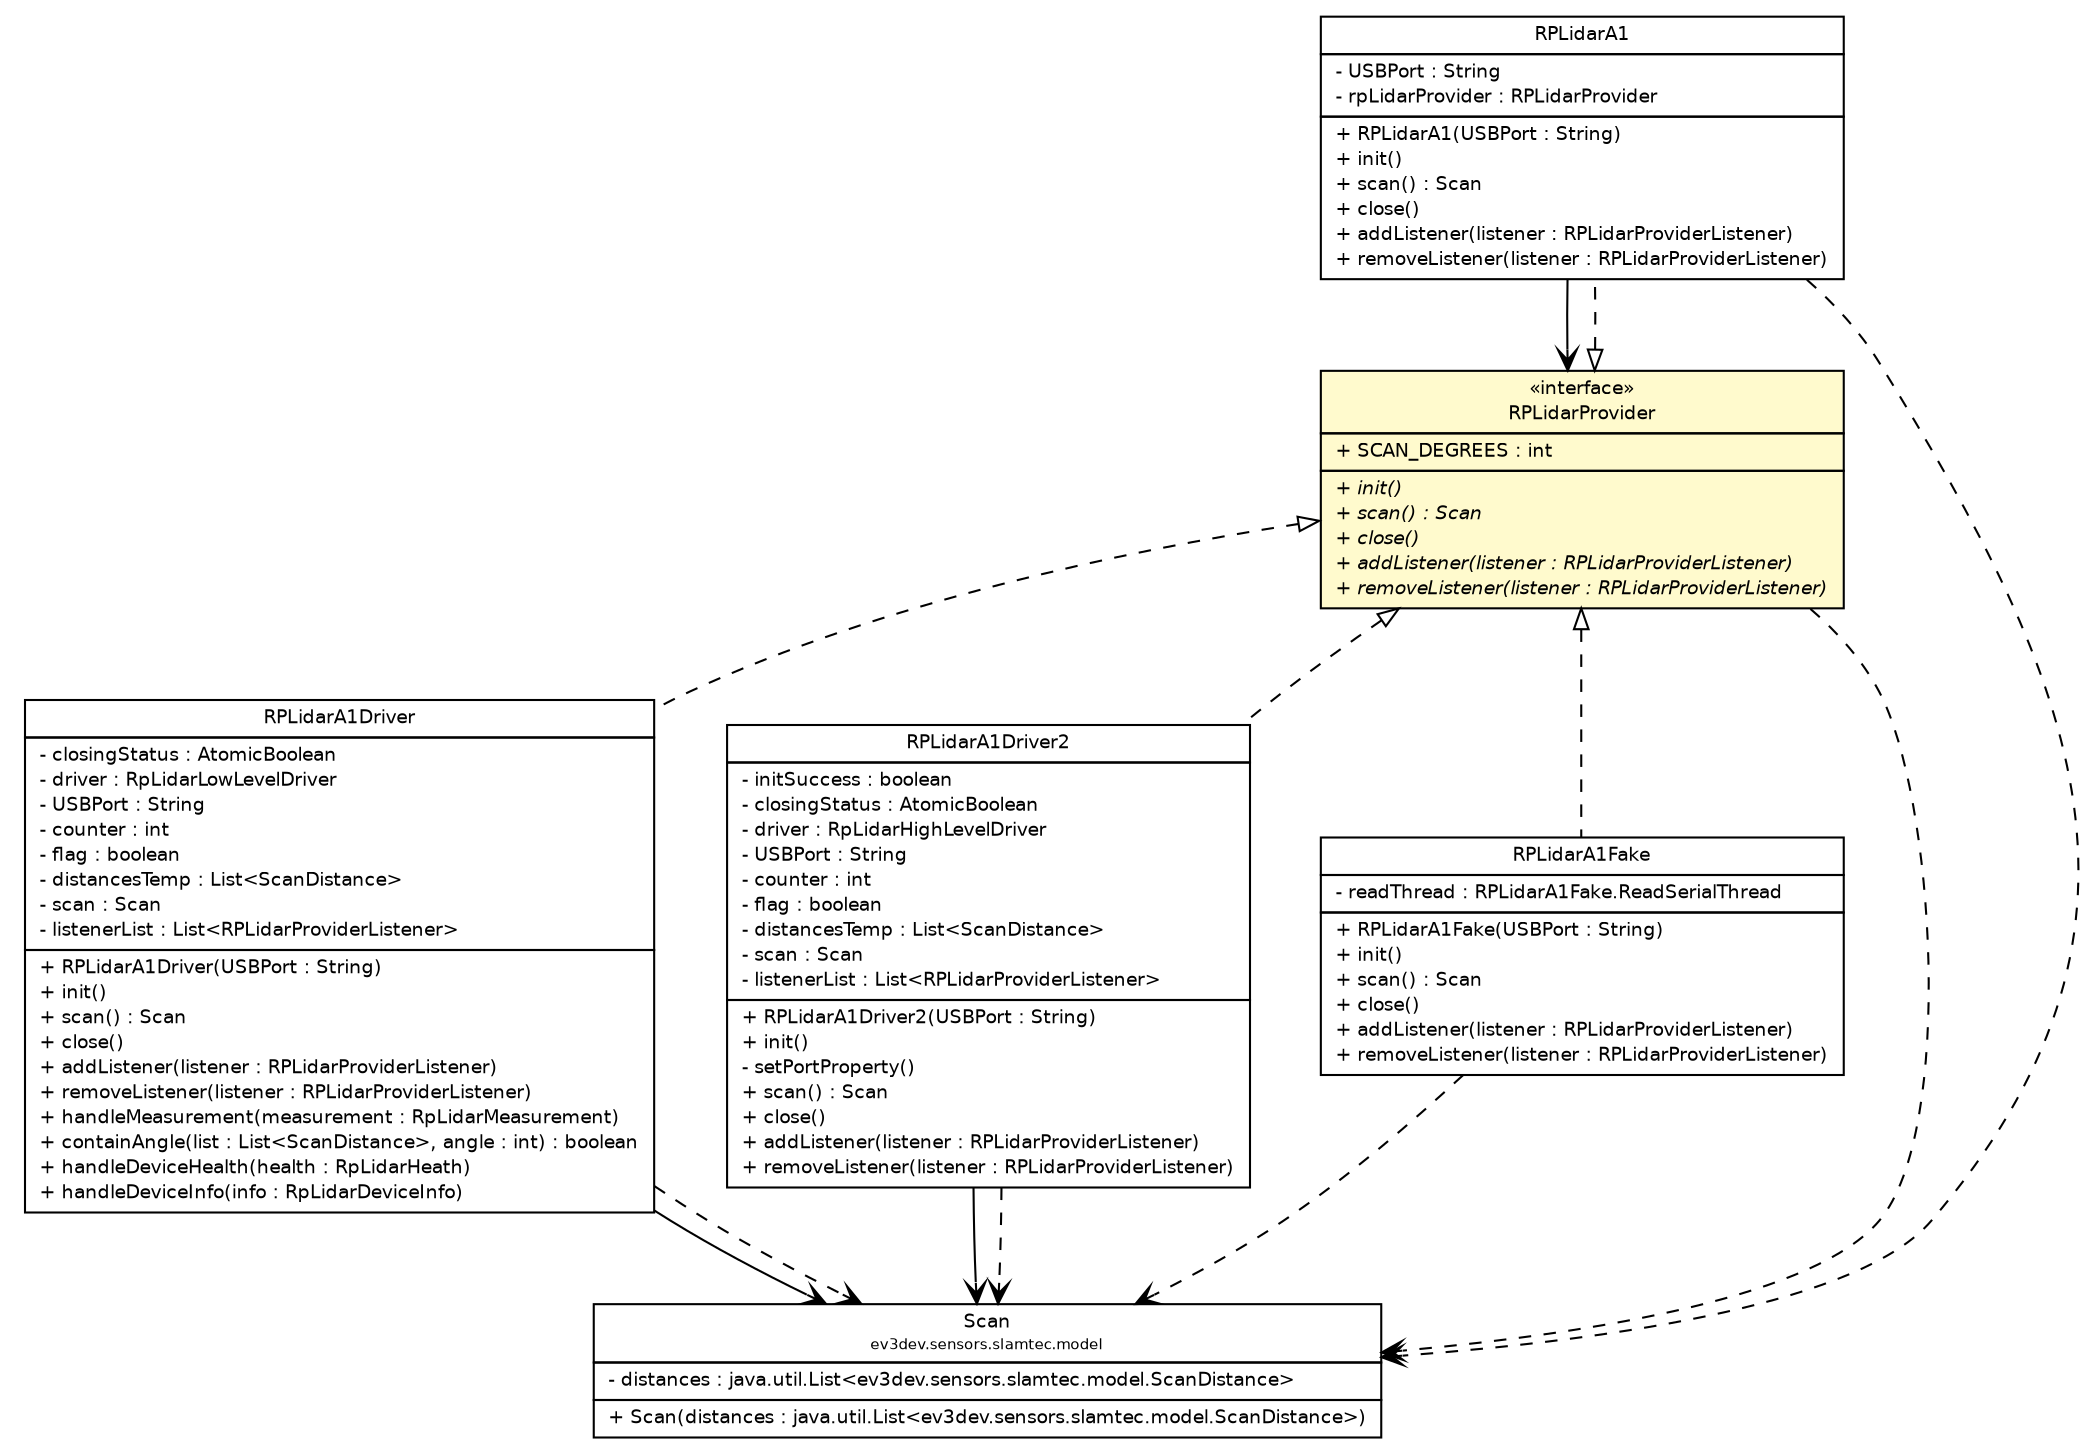 #!/usr/local/bin/dot
#
# Class diagram 
# Generated by UMLGraph version R5_6-24-gf6e263 (http://www.umlgraph.org/)
#

digraph G {
	edge [fontname="Helvetica",fontsize=10,labelfontname="Helvetica",labelfontsize=10];
	node [fontname="Helvetica",fontsize=10,shape=plaintext];
	nodesep=0.25;
	ranksep=0.5;
	// ev3dev.sensors.slamtec.RPLidarA1
	c1044 [label=<<table title="ev3dev.sensors.slamtec.RPLidarA1" border="0" cellborder="1" cellspacing="0" cellpadding="2" port="p" href="./RPLidarA1.html">
		<tr><td><table border="0" cellspacing="0" cellpadding="1">
<tr><td align="center" balign="center"> RPLidarA1 </td></tr>
		</table></td></tr>
		<tr><td><table border="0" cellspacing="0" cellpadding="1">
<tr><td align="left" balign="left"> - USBPort : String </td></tr>
<tr><td align="left" balign="left"> - rpLidarProvider : RPLidarProvider </td></tr>
		</table></td></tr>
		<tr><td><table border="0" cellspacing="0" cellpadding="1">
<tr><td align="left" balign="left"> + RPLidarA1(USBPort : String) </td></tr>
<tr><td align="left" balign="left"> + init() </td></tr>
<tr><td align="left" balign="left"> + scan() : Scan </td></tr>
<tr><td align="left" balign="left"> + close() </td></tr>
<tr><td align="left" balign="left"> + addListener(listener : RPLidarProviderListener) </td></tr>
<tr><td align="left" balign="left"> + removeListener(listener : RPLidarProviderListener) </td></tr>
		</table></td></tr>
		</table>>, URL="./RPLidarA1.html", fontname="Helvetica", fontcolor="black", fontsize=9.0];
	// ev3dev.sensors.slamtec.RPLidarA1Driver
	c1045 [label=<<table title="ev3dev.sensors.slamtec.RPLidarA1Driver" border="0" cellborder="1" cellspacing="0" cellpadding="2" port="p" href="./RPLidarA1Driver.html">
		<tr><td><table border="0" cellspacing="0" cellpadding="1">
<tr><td align="center" balign="center"> RPLidarA1Driver </td></tr>
		</table></td></tr>
		<tr><td><table border="0" cellspacing="0" cellpadding="1">
<tr><td align="left" balign="left"> - closingStatus : AtomicBoolean </td></tr>
<tr><td align="left" balign="left"> - driver : RpLidarLowLevelDriver </td></tr>
<tr><td align="left" balign="left"> - USBPort : String </td></tr>
<tr><td align="left" balign="left"> - counter : int </td></tr>
<tr><td align="left" balign="left"> - flag : boolean </td></tr>
<tr><td align="left" balign="left"> - distancesTemp : List&lt;ScanDistance&gt; </td></tr>
<tr><td align="left" balign="left"> - scan : Scan </td></tr>
<tr><td align="left" balign="left"> - listenerList : List&lt;RPLidarProviderListener&gt; </td></tr>
		</table></td></tr>
		<tr><td><table border="0" cellspacing="0" cellpadding="1">
<tr><td align="left" balign="left"> + RPLidarA1Driver(USBPort : String) </td></tr>
<tr><td align="left" balign="left"> + init() </td></tr>
<tr><td align="left" balign="left"> + scan() : Scan </td></tr>
<tr><td align="left" balign="left"> + close() </td></tr>
<tr><td align="left" balign="left"> + addListener(listener : RPLidarProviderListener) </td></tr>
<tr><td align="left" balign="left"> + removeListener(listener : RPLidarProviderListener) </td></tr>
<tr><td align="left" balign="left"> + handleMeasurement(measurement : RpLidarMeasurement) </td></tr>
<tr><td align="left" balign="left"> + containAngle(list : List&lt;ScanDistance&gt;, angle : int) : boolean </td></tr>
<tr><td align="left" balign="left"> + handleDeviceHealth(health : RpLidarHeath) </td></tr>
<tr><td align="left" balign="left"> + handleDeviceInfo(info : RpLidarDeviceInfo) </td></tr>
		</table></td></tr>
		</table>>, URL="./RPLidarA1Driver.html", fontname="Helvetica", fontcolor="black", fontsize=9.0];
	// ev3dev.sensors.slamtec.RPLidarA1Driver2
	c1046 [label=<<table title="ev3dev.sensors.slamtec.RPLidarA1Driver2" border="0" cellborder="1" cellspacing="0" cellpadding="2" port="p" href="./RPLidarA1Driver2.html">
		<tr><td><table border="0" cellspacing="0" cellpadding="1">
<tr><td align="center" balign="center"> RPLidarA1Driver2 </td></tr>
		</table></td></tr>
		<tr><td><table border="0" cellspacing="0" cellpadding="1">
<tr><td align="left" balign="left"> - initSuccess : boolean </td></tr>
<tr><td align="left" balign="left"> - closingStatus : AtomicBoolean </td></tr>
<tr><td align="left" balign="left"> - driver : RpLidarHighLevelDriver </td></tr>
<tr><td align="left" balign="left"> - USBPort : String </td></tr>
<tr><td align="left" balign="left"> - counter : int </td></tr>
<tr><td align="left" balign="left"> - flag : boolean </td></tr>
<tr><td align="left" balign="left"> - distancesTemp : List&lt;ScanDistance&gt; </td></tr>
<tr><td align="left" balign="left"> - scan : Scan </td></tr>
<tr><td align="left" balign="left"> - listenerList : List&lt;RPLidarProviderListener&gt; </td></tr>
		</table></td></tr>
		<tr><td><table border="0" cellspacing="0" cellpadding="1">
<tr><td align="left" balign="left"> + RPLidarA1Driver2(USBPort : String) </td></tr>
<tr><td align="left" balign="left"> + init() </td></tr>
<tr><td align="left" balign="left"> - setPortProperty() </td></tr>
<tr><td align="left" balign="left"> + scan() : Scan </td></tr>
<tr><td align="left" balign="left"> + close() </td></tr>
<tr><td align="left" balign="left"> + addListener(listener : RPLidarProviderListener) </td></tr>
<tr><td align="left" balign="left"> + removeListener(listener : RPLidarProviderListener) </td></tr>
		</table></td></tr>
		</table>>, URL="./RPLidarA1Driver2.html", fontname="Helvetica", fontcolor="black", fontsize=9.0];
	// ev3dev.sensors.slamtec.RPLidarA1Fake
	c1048 [label=<<table title="ev3dev.sensors.slamtec.RPLidarA1Fake" border="0" cellborder="1" cellspacing="0" cellpadding="2" port="p" href="./RPLidarA1Fake.html">
		<tr><td><table border="0" cellspacing="0" cellpadding="1">
<tr><td align="center" balign="center"> RPLidarA1Fake </td></tr>
		</table></td></tr>
		<tr><td><table border="0" cellspacing="0" cellpadding="1">
<tr><td align="left" balign="left"> - readThread : RPLidarA1Fake.ReadSerialThread </td></tr>
		</table></td></tr>
		<tr><td><table border="0" cellspacing="0" cellpadding="1">
<tr><td align="left" balign="left"> + RPLidarA1Fake(USBPort : String) </td></tr>
<tr><td align="left" balign="left"> + init() </td></tr>
<tr><td align="left" balign="left"> + scan() : Scan </td></tr>
<tr><td align="left" balign="left"> + close() </td></tr>
<tr><td align="left" balign="left"> + addListener(listener : RPLidarProviderListener) </td></tr>
<tr><td align="left" balign="left"> + removeListener(listener : RPLidarProviderListener) </td></tr>
		</table></td></tr>
		</table>>, URL="./RPLidarA1Fake.html", fontname="Helvetica", fontcolor="black", fontsize=9.0];
	// ev3dev.sensors.slamtec.RPLidarProvider
	c1051 [label=<<table title="ev3dev.sensors.slamtec.RPLidarProvider" border="0" cellborder="1" cellspacing="0" cellpadding="2" port="p" bgcolor="lemonChiffon" href="./RPLidarProvider.html">
		<tr><td><table border="0" cellspacing="0" cellpadding="1">
<tr><td align="center" balign="center"> &#171;interface&#187; </td></tr>
<tr><td align="center" balign="center"> RPLidarProvider </td></tr>
		</table></td></tr>
		<tr><td><table border="0" cellspacing="0" cellpadding="1">
<tr><td align="left" balign="left"> + SCAN_DEGREES : int </td></tr>
		</table></td></tr>
		<tr><td><table border="0" cellspacing="0" cellpadding="1">
<tr><td align="left" balign="left"><font face="Helvetica-Oblique" point-size="9.0"> + init() </font></td></tr>
<tr><td align="left" balign="left"><font face="Helvetica-Oblique" point-size="9.0"> + scan() : Scan </font></td></tr>
<tr><td align="left" balign="left"><font face="Helvetica-Oblique" point-size="9.0"> + close() </font></td></tr>
<tr><td align="left" balign="left"><font face="Helvetica-Oblique" point-size="9.0"> + addListener(listener : RPLidarProviderListener) </font></td></tr>
<tr><td align="left" balign="left"><font face="Helvetica-Oblique" point-size="9.0"> + removeListener(listener : RPLidarProviderListener) </font></td></tr>
		</table></td></tr>
		</table>>, URL="./RPLidarProvider.html", fontname="Helvetica", fontcolor="black", fontsize=9.0];
	// ev3dev.sensors.slamtec.model.Scan
	c1053 [label=<<table title="ev3dev.sensors.slamtec.model.Scan" border="0" cellborder="1" cellspacing="0" cellpadding="2" port="p" href="./model/Scan.html">
		<tr><td><table border="0" cellspacing="0" cellpadding="1">
<tr><td align="center" balign="center"> Scan </td></tr>
<tr><td align="center" balign="center"><font point-size="7.0"> ev3dev.sensors.slamtec.model </font></td></tr>
		</table></td></tr>
		<tr><td><table border="0" cellspacing="0" cellpadding="1">
<tr><td align="left" balign="left"> - distances : java.util.List&lt;ev3dev.sensors.slamtec.model.ScanDistance&gt; </td></tr>
		</table></td></tr>
		<tr><td><table border="0" cellspacing="0" cellpadding="1">
<tr><td align="left" balign="left"> + Scan(distances : java.util.List&lt;ev3dev.sensors.slamtec.model.ScanDistance&gt;) </td></tr>
		</table></td></tr>
		</table>>, URL="./model/Scan.html", fontname="Helvetica", fontcolor="black", fontsize=9.0];
	//ev3dev.sensors.slamtec.RPLidarA1 implements ev3dev.sensors.slamtec.RPLidarProvider
	c1051:p -> c1044:p [dir=back,arrowtail=empty,style=dashed];
	//ev3dev.sensors.slamtec.RPLidarA1Driver implements ev3dev.sensors.slamtec.RPLidarProvider
	c1051:p -> c1045:p [dir=back,arrowtail=empty,style=dashed];
	//ev3dev.sensors.slamtec.RPLidarA1Driver2 implements ev3dev.sensors.slamtec.RPLidarProvider
	c1051:p -> c1046:p [dir=back,arrowtail=empty,style=dashed];
	//ev3dev.sensors.slamtec.RPLidarA1Fake implements ev3dev.sensors.slamtec.RPLidarProvider
	c1051:p -> c1048:p [dir=back,arrowtail=empty,style=dashed];
	// ev3dev.sensors.slamtec.RPLidarA1 NAVASSOC ev3dev.sensors.slamtec.RPLidarProvider
	c1044:p -> c1051:p [taillabel="", label="", headlabel="", fontname="Helvetica", fontcolor="black", fontsize=10.0, color="black", arrowhead=open];
	// ev3dev.sensors.slamtec.RPLidarA1Driver NAVASSOC ev3dev.sensors.slamtec.model.Scan
	c1045:p -> c1053:p [taillabel="", label="", headlabel="", fontname="Helvetica", fontcolor="black", fontsize=10.0, color="black", arrowhead=open];
	// ev3dev.sensors.slamtec.RPLidarA1Driver2 NAVASSOC ev3dev.sensors.slamtec.model.Scan
	c1046:p -> c1053:p [taillabel="", label="", headlabel="", fontname="Helvetica", fontcolor="black", fontsize=10.0, color="black", arrowhead=open];
	// ev3dev.sensors.slamtec.RPLidarA1 DEPEND ev3dev.sensors.slamtec.model.Scan
	c1044:p -> c1053:p [taillabel="", label="", headlabel="", fontname="Helvetica", fontcolor="black", fontsize=10.0, color="black", arrowhead=open, style=dashed];
	// ev3dev.sensors.slamtec.RPLidarA1Driver DEPEND ev3dev.sensors.slamtec.model.Scan
	c1045:p -> c1053:p [taillabel="", label="", headlabel="", fontname="Helvetica", fontcolor="black", fontsize=10.0, color="black", arrowhead=open, style=dashed];
	// ev3dev.sensors.slamtec.RPLidarA1Driver2 DEPEND ev3dev.sensors.slamtec.model.Scan
	c1046:p -> c1053:p [taillabel="", label="", headlabel="", fontname="Helvetica", fontcolor="black", fontsize=10.0, color="black", arrowhead=open, style=dashed];
	// ev3dev.sensors.slamtec.RPLidarA1Fake DEPEND ev3dev.sensors.slamtec.model.Scan
	c1048:p -> c1053:p [taillabel="", label="", headlabel="", fontname="Helvetica", fontcolor="black", fontsize=10.0, color="black", arrowhead=open, style=dashed];
	// ev3dev.sensors.slamtec.RPLidarProvider DEPEND ev3dev.sensors.slamtec.model.Scan
	c1051:p -> c1053:p [taillabel="", label="", headlabel="", fontname="Helvetica", fontcolor="black", fontsize=10.0, color="black", arrowhead=open, style=dashed];
}

